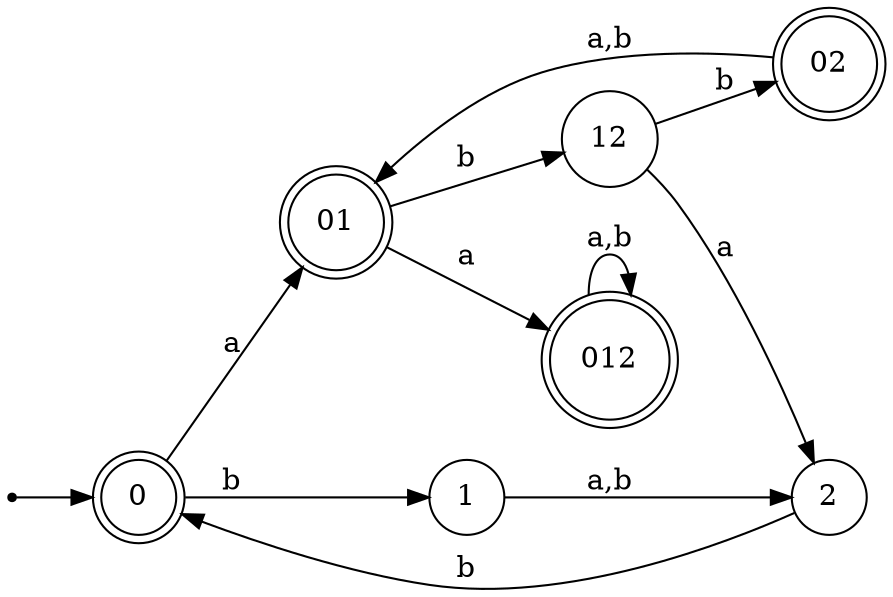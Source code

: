 digraph{
    rankdir = LR;
    node [shape=point]
    start
    node [shape=doublecircle]
    0, 01, 012, 02
    node [shape=circle]
    start -> 0
    0 -> 01 [label="a"]
    0 -> 1 [label="b"]
    1 -> 2 [label="a,b"]
    01 -> 012 [label="a"]
    01 -> 12 [label="b"]
    012 -> 012 [label="a,b"]
    12 -> 2 [label="a"]
    12 -> 02  [label="b"]
    2 -> 0 [label="b"]
    02 -> 01 [label="a,b"]
}